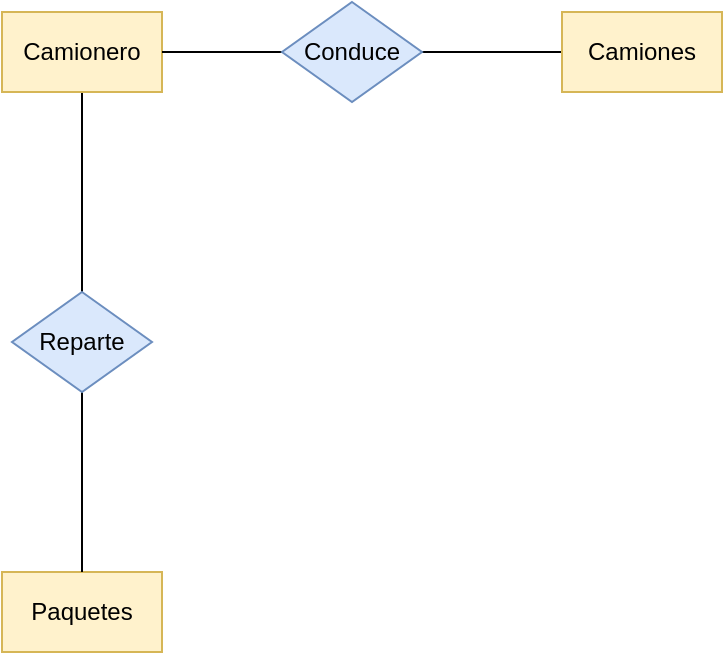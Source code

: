 <mxfile version="21.8.2" type="github">
  <diagram name="Página-1" id="HCHrNYl30tXwelg6hYeL">
    <mxGraphModel dx="1434" dy="795" grid="1" gridSize="10" guides="1" tooltips="1" connect="1" arrows="1" fold="1" page="1" pageScale="1" pageWidth="827" pageHeight="1169" math="0" shadow="0">
      <root>
        <mxCell id="0" />
        <mxCell id="1" parent="0" />
        <mxCell id="XdnwhCygg9N6XGbP2J52-7" style="edgeStyle=orthogonalEdgeStyle;rounded=0;orthogonalLoop=1;jettySize=auto;html=1;exitX=0.5;exitY=1;exitDx=0;exitDy=0;entryX=0.5;entryY=0;entryDx=0;entryDy=0;endArrow=none;endFill=0;" edge="1" parent="1" source="XdnwhCygg9N6XGbP2J52-1" target="XdnwhCygg9N6XGbP2J52-5">
          <mxGeometry relative="1" as="geometry" />
        </mxCell>
        <mxCell id="XdnwhCygg9N6XGbP2J52-1" value="Camionero" style="rounded=0;whiteSpace=wrap;html=1;fillColor=#fff2cc;strokeColor=#d6b656;" vertex="1" parent="1">
          <mxGeometry x="120" y="200" width="80" height="40" as="geometry" />
        </mxCell>
        <mxCell id="XdnwhCygg9N6XGbP2J52-2" value="&lt;div&gt;Paquetes&lt;/div&gt;" style="whiteSpace=wrap;html=1;fillColor=#fff2cc;strokeColor=#d6b656;" vertex="1" parent="1">
          <mxGeometry x="120" y="480" width="80" height="40" as="geometry" />
        </mxCell>
        <mxCell id="XdnwhCygg9N6XGbP2J52-9" style="edgeStyle=orthogonalEdgeStyle;rounded=0;orthogonalLoop=1;jettySize=auto;html=1;exitX=0;exitY=0.5;exitDx=0;exitDy=0;entryX=1;entryY=0.5;entryDx=0;entryDy=0;endArrow=none;endFill=0;" edge="1" parent="1" source="XdnwhCygg9N6XGbP2J52-3" target="XdnwhCygg9N6XGbP2J52-4">
          <mxGeometry relative="1" as="geometry" />
        </mxCell>
        <mxCell id="XdnwhCygg9N6XGbP2J52-3" value="Camiones" style="whiteSpace=wrap;html=1;fillColor=#fff2cc;strokeColor=#d6b656;" vertex="1" parent="1">
          <mxGeometry x="400" y="200" width="80" height="40" as="geometry" />
        </mxCell>
        <mxCell id="XdnwhCygg9N6XGbP2J52-8" style="edgeStyle=orthogonalEdgeStyle;rounded=0;orthogonalLoop=1;jettySize=auto;html=1;exitX=0;exitY=0.5;exitDx=0;exitDy=0;entryX=1;entryY=0.5;entryDx=0;entryDy=0;endArrow=none;endFill=0;" edge="1" parent="1" source="XdnwhCygg9N6XGbP2J52-4" target="XdnwhCygg9N6XGbP2J52-1">
          <mxGeometry relative="1" as="geometry" />
        </mxCell>
        <mxCell id="XdnwhCygg9N6XGbP2J52-4" value="&lt;div&gt;Conduce&lt;/div&gt;" style="rhombus;whiteSpace=wrap;html=1;fillColor=#dae8fc;strokeColor=#6c8ebf;" vertex="1" parent="1">
          <mxGeometry x="260" y="195" width="70" height="50" as="geometry" />
        </mxCell>
        <mxCell id="XdnwhCygg9N6XGbP2J52-6" style="edgeStyle=orthogonalEdgeStyle;rounded=0;orthogonalLoop=1;jettySize=auto;html=1;exitX=0.5;exitY=1;exitDx=0;exitDy=0;entryX=0.5;entryY=0;entryDx=0;entryDy=0;endArrow=none;endFill=0;" edge="1" parent="1" source="XdnwhCygg9N6XGbP2J52-5" target="XdnwhCygg9N6XGbP2J52-2">
          <mxGeometry relative="1" as="geometry" />
        </mxCell>
        <mxCell id="XdnwhCygg9N6XGbP2J52-5" value="&lt;div&gt;Reparte&lt;/div&gt;" style="rhombus;whiteSpace=wrap;html=1;fillColor=#dae8fc;strokeColor=#6c8ebf;" vertex="1" parent="1">
          <mxGeometry x="125" y="340" width="70" height="50" as="geometry" />
        </mxCell>
      </root>
    </mxGraphModel>
  </diagram>
</mxfile>
